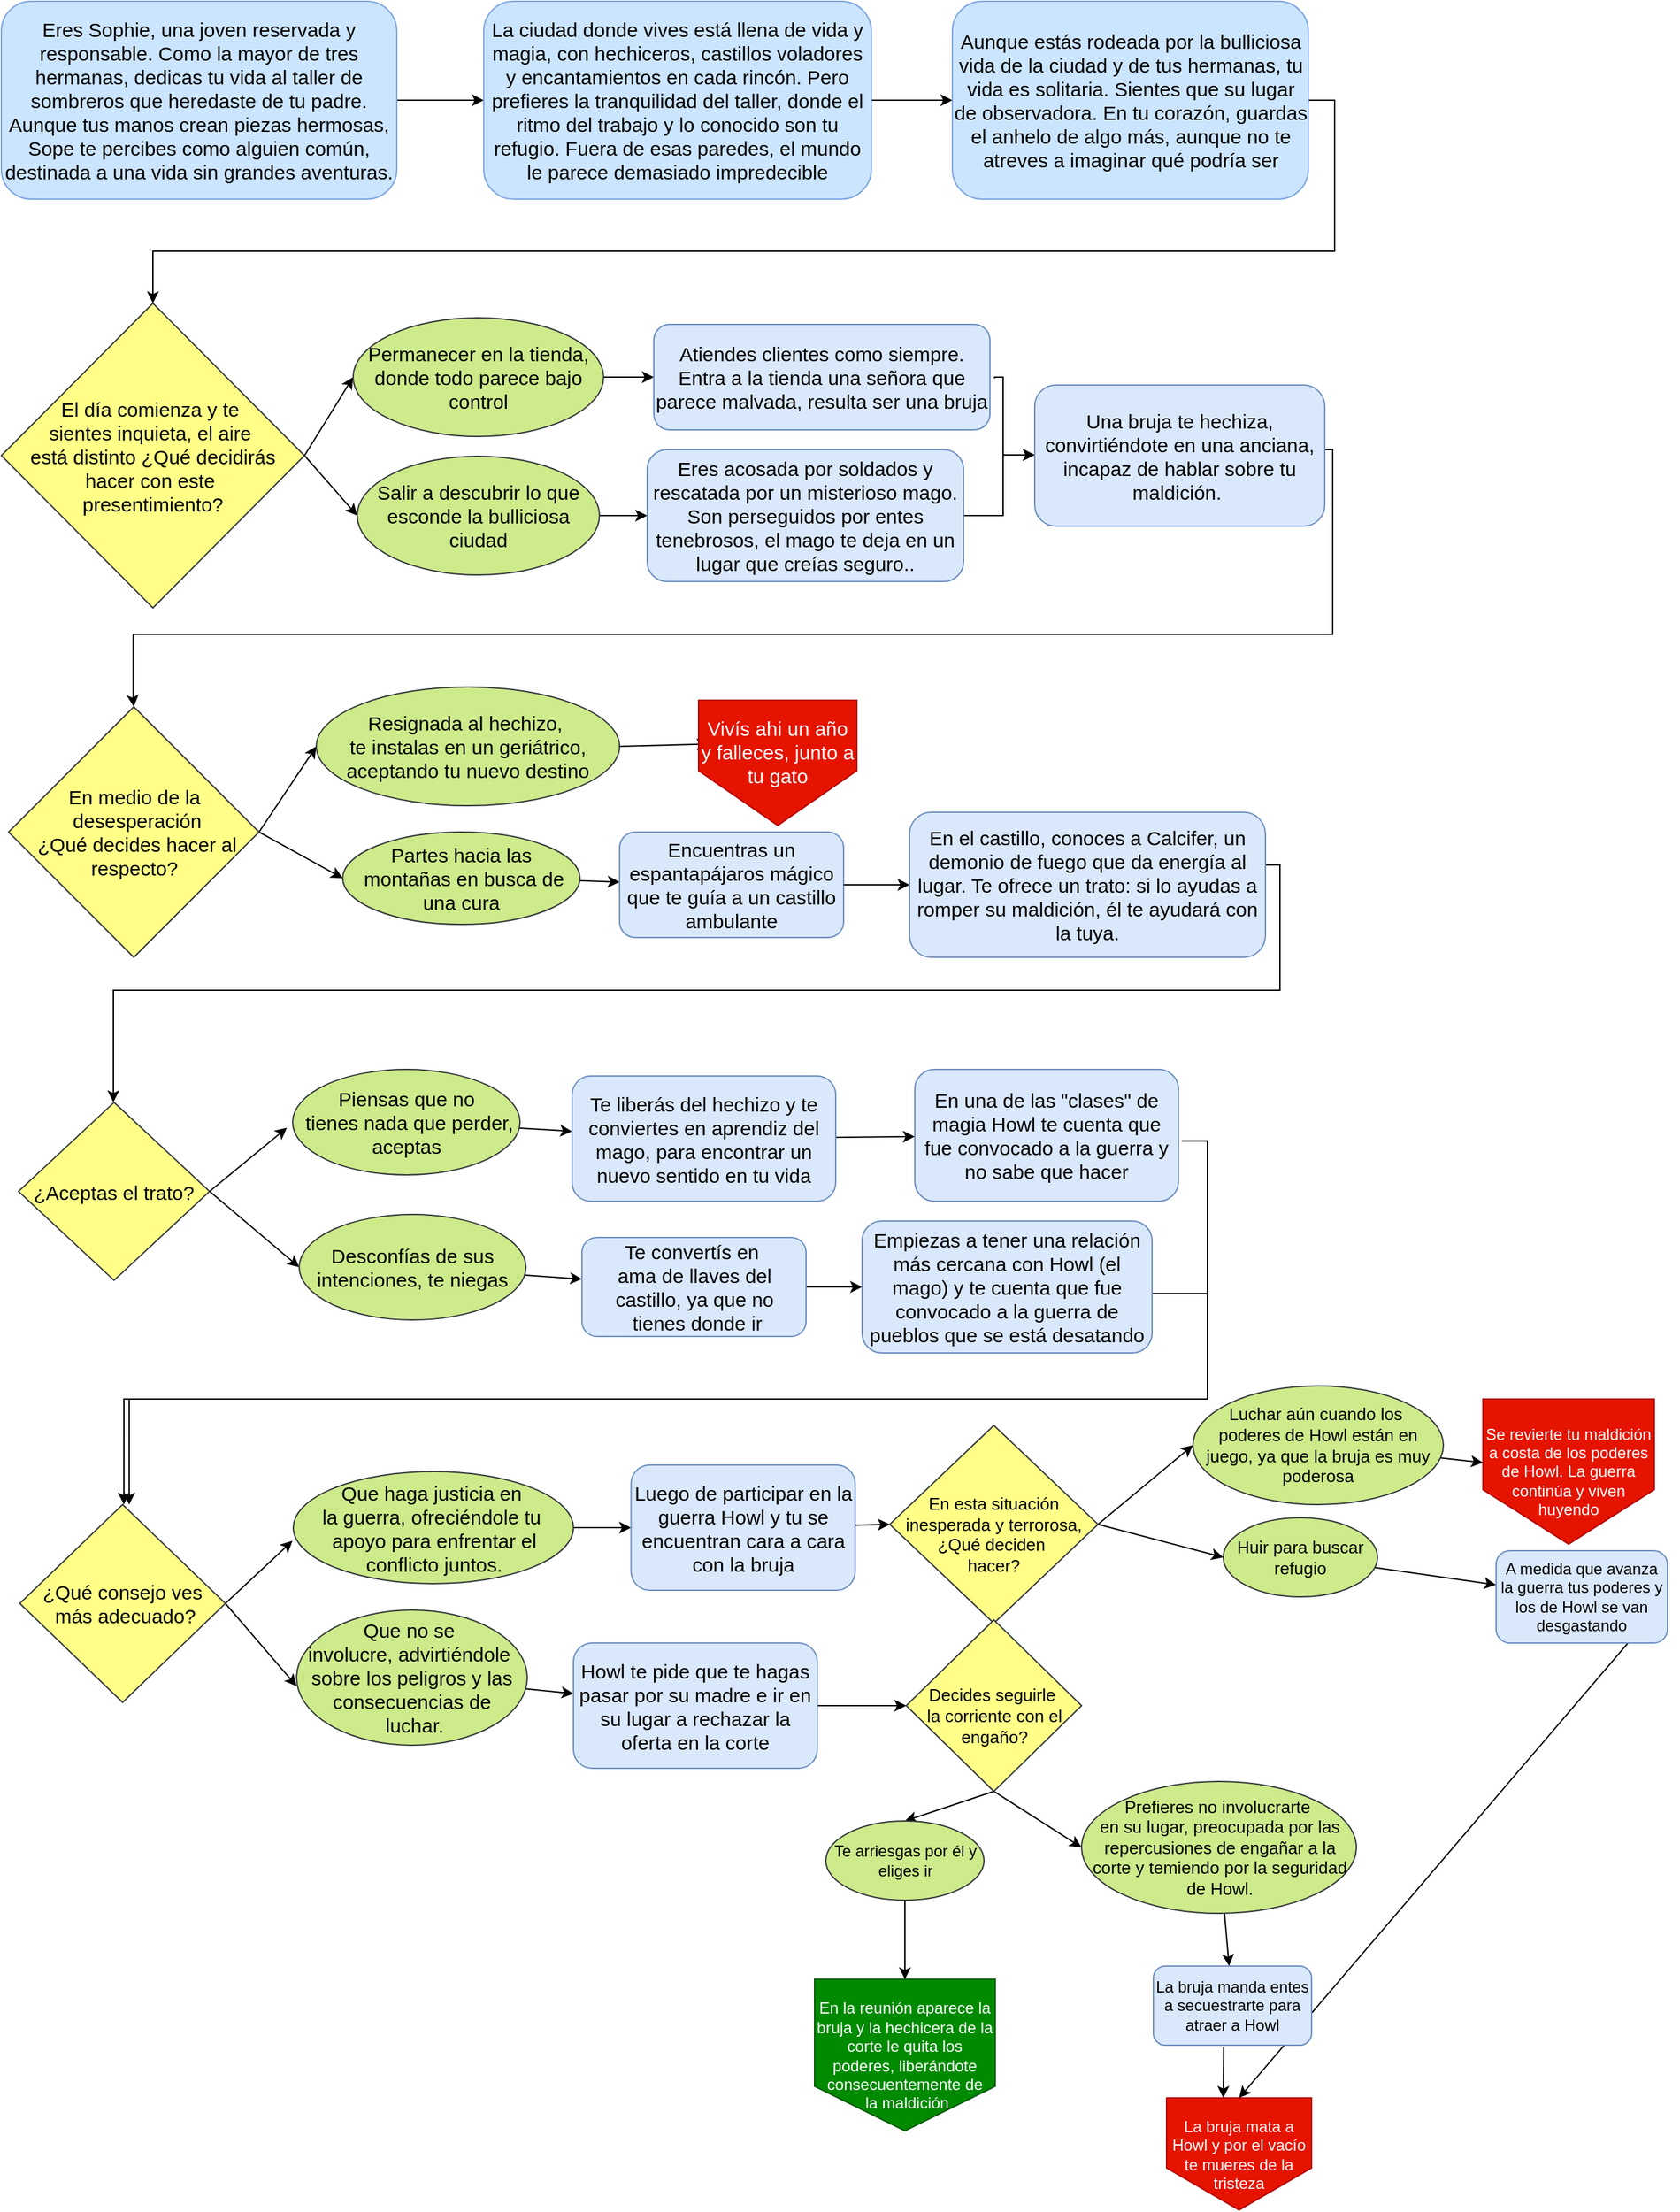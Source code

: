 <mxfile version="24.7.17">
  <diagram id="C5RBs43oDa-KdzZeNtuy" name="Page-1">
    <mxGraphModel dx="314" dy="2952" grid="1" gridSize="10" guides="1" tooltips="1" connect="1" arrows="1" fold="1" page="1" pageScale="1" pageWidth="200" pageHeight="700" math="0" shadow="0">
      <root>
        <mxCell id="WIyWlLk6GJQsqaUBKTNV-0" />
        <mxCell id="WIyWlLk6GJQsqaUBKTNV-1" parent="WIyWlLk6GJQsqaUBKTNV-0" />
        <mxCell id="tHahOKPxvCsYrug98zH9-2" value="" style="rounded=0;orthogonalLoop=1;jettySize=auto;html=1;" parent="WIyWlLk6GJQsqaUBKTNV-1" source="WIyWlLk6GJQsqaUBKTNV-3" target="tHahOKPxvCsYrug98zH9-0" edge="1">
          <mxGeometry relative="1" as="geometry" />
        </mxCell>
        <mxCell id="WIyWlLk6GJQsqaUBKTNV-3" value="&lt;div style=&quot;&quot;&gt;&lt;span style=&quot;font-size: 15px; background-color: initial;&quot;&gt;Eres Sophie, una joven reservada y responsable. Como la mayor de tres hermanas, dedicas tu vida al taller de sombreros que heredaste de tu padre. Aunque tus manos crean piezas hermosas, Sope te percibes como alguien común, destinada a una vida sin grandes aventuras.&lt;/span&gt;&lt;/div&gt;" style="rounded=1;whiteSpace=wrap;html=1;fontSize=12;glass=0;strokeWidth=1;shadow=0;fillColor=#cce5ff;strokeColor=#7EA6E0;align=center;" parent="WIyWlLk6GJQsqaUBKTNV-1" vertex="1">
          <mxGeometry x="30" y="-2780" width="300" height="150" as="geometry" />
        </mxCell>
        <mxCell id="unTZaBpB1VAai0DOxp5j-6" style="rounded=0;orthogonalLoop=1;jettySize=auto;html=1;exitX=1;exitY=0.5;exitDx=0;exitDy=0;entryX=0;entryY=0.5;entryDx=0;entryDy=0;fillColor=#e3c800;strokeColor=#000000;" parent="WIyWlLk6GJQsqaUBKTNV-1" source="unTZaBpB1VAai0DOxp5j-1" target="unTZaBpB1VAai0DOxp5j-2" edge="1">
          <mxGeometry relative="1" as="geometry" />
        </mxCell>
        <mxCell id="qpTZinKkhhto3AtR0Ls4-20" style="rounded=0;orthogonalLoop=1;jettySize=auto;html=1;exitX=1;exitY=0.5;exitDx=0;exitDy=0;entryX=0;entryY=0.5;entryDx=0;entryDy=0;fillColor=#e3c800;strokeColor=#000000;" parent="WIyWlLk6GJQsqaUBKTNV-1" source="unTZaBpB1VAai0DOxp5j-1" target="unTZaBpB1VAai0DOxp5j-4" edge="1">
          <mxGeometry relative="1" as="geometry" />
        </mxCell>
        <mxCell id="unTZaBpB1VAai0DOxp5j-1" value="&lt;font style=&quot;font-size: 15px;&quot;&gt;&lt;font style=&quot;font-size: 15px;&quot;&gt;El día comienza&lt;/font&gt;&lt;span style=&quot;background-color: initial;&quot;&gt;&amp;nbsp;y te&amp;nbsp;&lt;/span&gt;&lt;/font&gt;&lt;div style=&quot;font-size: 15px;&quot;&gt;&lt;font style=&quot;font-size: 15px;&quot;&gt;&lt;span style=&quot;background-color: initial;&quot;&gt;sientes&amp;nbsp;&lt;/span&gt;&lt;span style=&quot;background-color: initial;&quot;&gt;inquieta, el aire&amp;nbsp;&lt;/span&gt;&lt;/font&gt;&lt;/div&gt;&lt;div style=&quot;font-size: 15px;&quot;&gt;&lt;font style=&quot;font-size: 15px;&quot;&gt;&lt;span style=&quot;background-color: initial;&quot;&gt;está distinto&lt;/span&gt;&lt;span style=&quot;background-color: initial;&quot;&gt;&amp;nbsp;¿Qué decidirás hacer&amp;nbsp;&lt;/span&gt;&lt;span style=&quot;background-color: initial;&quot;&gt;con&amp;nbsp;&lt;/span&gt;&lt;span style=&quot;background-color: initial;&quot;&gt;este&amp;nbsp;&lt;/span&gt;&lt;/font&gt;&lt;/div&gt;&lt;div style=&quot;font-size: 15px;&quot;&gt;&lt;font style=&quot;font-size: 15px;&quot;&gt;&lt;span style=&quot;background-color: initial;&quot;&gt;presentimiento&lt;/span&gt;&lt;span style=&quot;background-color: initial;&quot;&gt;?&lt;/span&gt;&lt;/font&gt;&lt;/div&gt;" style="rhombus;whiteSpace=wrap;html=1;fillColor=#ffff88;strokeColor=#36393d;" parent="WIyWlLk6GJQsqaUBKTNV-1" vertex="1">
          <mxGeometry x="30" y="-2551" width="230" height="231" as="geometry" />
        </mxCell>
        <mxCell id="unTZaBpB1VAai0DOxp5j-11" value="" style="rounded=0;orthogonalLoop=1;jettySize=auto;html=1;fillColor=#60a917;strokeColor=#000000;entryX=0;entryY=0.5;entryDx=0;entryDy=0;" parent="WIyWlLk6GJQsqaUBKTNV-1" source="unTZaBpB1VAai0DOxp5j-2" target="qpTZinKkhhto3AtR0Ls4-0" edge="1">
          <mxGeometry relative="1" as="geometry">
            <mxPoint x="590" y="-2311.345" as="targetPoint" />
          </mxGeometry>
        </mxCell>
        <mxCell id="unTZaBpB1VAai0DOxp5j-2" value="&lt;font style=&quot;font-size: 15px;&quot;&gt;Permanecer en la tienda, donde todo parece bajo control&lt;/font&gt;" style="ellipse;whiteSpace=wrap;html=1;fillColor=#cdeb8b;strokeColor=#36393d;" parent="WIyWlLk6GJQsqaUBKTNV-1" vertex="1">
          <mxGeometry x="296.88" y="-2540" width="190" height="90" as="geometry" />
        </mxCell>
        <mxCell id="unTZaBpB1VAai0DOxp5j-15" value="" style="rounded=0;orthogonalLoop=1;jettySize=auto;html=1;fillColor=#60a917;strokeColor=#000000;" parent="WIyWlLk6GJQsqaUBKTNV-1" source="unTZaBpB1VAai0DOxp5j-4" target="qpTZinKkhhto3AtR0Ls4-8" edge="1">
          <mxGeometry relative="1" as="geometry">
            <mxPoint x="590.0" y="-2154.55" as="targetPoint" />
          </mxGeometry>
        </mxCell>
        <mxCell id="unTZaBpB1VAai0DOxp5j-4" value="&lt;font style=&quot;font-size: 15px;&quot;&gt;Salir a descubrir lo que esconde la bulliciosa ciudad&lt;/font&gt;" style="ellipse;whiteSpace=wrap;html=1;fillColor=#cdeb8b;strokeColor=#36393d;" parent="WIyWlLk6GJQsqaUBKTNV-1" vertex="1">
          <mxGeometry x="300" y="-2435" width="183.75" height="90" as="geometry" />
        </mxCell>
        <mxCell id="tHahOKPxvCsYrug98zH9-7" value="" style="edgeStyle=orthogonalEdgeStyle;rounded=0;orthogonalLoop=1;jettySize=auto;html=1;exitX=1.014;exitY=0.513;exitDx=0;exitDy=0;exitPerimeter=0;" parent="WIyWlLk6GJQsqaUBKTNV-1" source="qpTZinKkhhto3AtR0Ls4-0" target="qpTZinKkhhto3AtR0Ls4-10" edge="1">
          <mxGeometry relative="1" as="geometry">
            <Array as="points">
              <mxPoint x="784" y="-2495" />
              <mxPoint x="790" y="-2495" />
              <mxPoint x="790" y="-2436" />
            </Array>
          </mxGeometry>
        </mxCell>
        <mxCell id="qpTZinKkhhto3AtR0Ls4-0" value="&lt;font style=&quot;font-size: 15px;&quot;&gt;Atiendes clientes como siempre. Entra a la tienda una señora que parece malvada, resulta ser una bruja&lt;/font&gt;" style="whiteSpace=wrap;html=1;rounded=1;fillColor=#dae8fc;strokeColor=#6c8ebf;" parent="WIyWlLk6GJQsqaUBKTNV-1" vertex="1">
          <mxGeometry x="525" y="-2535" width="255" height="80" as="geometry" />
        </mxCell>
        <mxCell id="tHahOKPxvCsYrug98zH9-9" value="" style="edgeStyle=orthogonalEdgeStyle;rounded=0;orthogonalLoop=1;jettySize=auto;html=1;" parent="WIyWlLk6GJQsqaUBKTNV-1" source="qpTZinKkhhto3AtR0Ls4-8" target="qpTZinKkhhto3AtR0Ls4-10" edge="1">
          <mxGeometry relative="1" as="geometry">
            <Array as="points">
              <mxPoint x="790" y="-2390" />
              <mxPoint x="790" y="-2436" />
            </Array>
          </mxGeometry>
        </mxCell>
        <mxCell id="qpTZinKkhhto3AtR0Ls4-8" value="&lt;font style=&quot;font-size: 15px;&quot;&gt;Eres acosada por soldados y rescatada por un misterioso mago. Son perseguidos por entes tenebrosos, el mago te deja en un lugar  que creías seguro..&lt;/font&gt;" style="rounded=1;whiteSpace=wrap;html=1;fillColor=#dae8fc;strokeColor=#6c8ebf;" parent="WIyWlLk6GJQsqaUBKTNV-1" vertex="1">
          <mxGeometry x="520" y="-2440" width="240" height="100" as="geometry" />
        </mxCell>
        <mxCell id="tHahOKPxvCsYrug98zH9-13" style="edgeStyle=orthogonalEdgeStyle;rounded=0;orthogonalLoop=1;jettySize=auto;html=1;entryX=0.5;entryY=0;entryDx=0;entryDy=0;exitX=1;exitY=0.5;exitDx=0;exitDy=0;" parent="WIyWlLk6GJQsqaUBKTNV-1" source="qpTZinKkhhto3AtR0Ls4-10" target="tHahOKPxvCsYrug98zH9-6" edge="1">
          <mxGeometry relative="1" as="geometry">
            <mxPoint x="1030" y="-2440" as="sourcePoint" />
            <Array as="points">
              <mxPoint x="1034" y="-2440" />
              <mxPoint x="1040" y="-2440" />
              <mxPoint x="1040" y="-2300" />
              <mxPoint x="130" y="-2300" />
              <mxPoint x="130" y="-2250" />
              <mxPoint x="131" y="-2250" />
            </Array>
          </mxGeometry>
        </mxCell>
        <mxCell id="qpTZinKkhhto3AtR0Ls4-10" value="&lt;font style=&quot;font-size: 15px;&quot;&gt;Una bruja te hechiza, convirtiéndote en una anciana, incapaz de hablar sobre tu maldición.&amp;nbsp;&lt;/font&gt;" style="rounded=1;whiteSpace=wrap;html=1;fillColor=#dae8fc;strokeColor=#6c8ebf;" parent="WIyWlLk6GJQsqaUBKTNV-1" vertex="1">
          <mxGeometry x="814" y="-2489" width="220" height="107" as="geometry" />
        </mxCell>
        <mxCell id="qpTZinKkhhto3AtR0Ls4-120" value="" style="rounded=0;orthogonalLoop=1;jettySize=auto;html=1;fillColor=#e3c800;strokeColor=#000000;exitX=1;exitY=0.5;exitDx=0;exitDy=0;entryX=0;entryY=0.5;entryDx=0;entryDy=0;" parent="WIyWlLk6GJQsqaUBKTNV-1" source="tHahOKPxvCsYrug98zH9-6" target="qpTZinKkhhto3AtR0Ls4-119" edge="1">
          <mxGeometry relative="1" as="geometry">
            <mxPoint x="379" y="-2007" as="sourcePoint" />
            <mxPoint x="419.5" y="-2042" as="targetPoint" />
          </mxGeometry>
        </mxCell>
        <mxCell id="qpTZinKkhhto3AtR0Ls4-127" style="rounded=0;orthogonalLoop=1;jettySize=auto;html=1;exitX=1;exitY=0.5;exitDx=0;exitDy=0;entryX=0.063;entryY=0.35;entryDx=0;entryDy=0;entryPerimeter=0;" parent="WIyWlLk6GJQsqaUBKTNV-1" source="qpTZinKkhhto3AtR0Ls4-119" target="qpTZinKkhhto3AtR0Ls4-126" edge="1">
          <mxGeometry relative="1" as="geometry">
            <mxPoint x="609" y="-2042" as="targetPoint" />
            <mxPoint x="574.5" y="-2042" as="sourcePoint" />
          </mxGeometry>
        </mxCell>
        <mxCell id="qpTZinKkhhto3AtR0Ls4-119" value="&lt;font style=&quot;font-size: 15px;&quot;&gt;Resignada al hechizo,&amp;nbsp;&lt;/font&gt;&lt;div style=&quot;font-size: 15px;&quot;&gt;&lt;font style=&quot;font-size: 15px;&quot;&gt;te instalas en un geriátrico, aceptando tu nuevo destino&lt;/font&gt;&lt;/div&gt;" style="ellipse;whiteSpace=wrap;html=1;fillColor=#cdeb8b;strokeColor=#36393d;" parent="WIyWlLk6GJQsqaUBKTNV-1" vertex="1">
          <mxGeometry x="269" y="-2260" width="230" height="90" as="geometry" />
        </mxCell>
        <mxCell id="qpTZinKkhhto3AtR0Ls4-135" value="" style="rounded=0;orthogonalLoop=1;jettySize=auto;html=1;" parent="WIyWlLk6GJQsqaUBKTNV-1" source="qpTZinKkhhto3AtR0Ls4-122" target="qpTZinKkhhto3AtR0Ls4-131" edge="1">
          <mxGeometry relative="1" as="geometry" />
        </mxCell>
        <mxCell id="qpTZinKkhhto3AtR0Ls4-122" value="&lt;font style=&quot;font-size: 15px;&quot;&gt;Partes hacia las&lt;/font&gt;&lt;div&gt;&lt;font style=&quot;font-size: 15px;&quot;&gt;&amp;nbsp;montañas en busca de una cura&lt;/font&gt;&lt;/div&gt;" style="ellipse;whiteSpace=wrap;html=1;fillColor=#cdeb8b;strokeColor=#36393d;" parent="WIyWlLk6GJQsqaUBKTNV-1" vertex="1">
          <mxGeometry x="289" y="-2150" width="180" height="70" as="geometry" />
        </mxCell>
        <mxCell id="qpTZinKkhhto3AtR0Ls4-126" value="&lt;div style=&quot;font-size: 15px;&quot;&gt;&lt;font style=&quot;font-size: 15px;&quot;&gt;&lt;span style=&quot;background-color: initial;&quot;&gt;Vivís&lt;/span&gt;&lt;span style=&quot;background-color: initial;&quot; class=&quot;ql-cursor&quot;&gt;﻿&lt;/span&gt;&lt;span style=&quot;background-color: initial;&quot;&gt; ahi un año y falleces, junto a tu gato&lt;/span&gt;&lt;br&gt;&lt;/font&gt;&lt;/div&gt;&lt;div style=&quot;font-size: 15px;&quot;&gt;&lt;br&gt;&lt;/div&gt;" style="shape=offPageConnector;whiteSpace=wrap;html=1;fillColor=#e51400;fontColor=#ffffff;strokeColor=#B20000;size=0.437;" parent="WIyWlLk6GJQsqaUBKTNV-1" vertex="1">
          <mxGeometry x="559" y="-2250" width="120" height="95" as="geometry" />
        </mxCell>
        <mxCell id="qpTZinKkhhto3AtR0Ls4-131" value="&lt;font style=&quot;font-size: 15px;&quot;&gt;Encuentras un espantapájaros mágico que te guía a un castillo ambulante&lt;/font&gt;" style="rounded=1;whiteSpace=wrap;html=1;fillColor=#dae8fc;strokeColor=#6c8ebf;" parent="WIyWlLk6GJQsqaUBKTNV-1" vertex="1">
          <mxGeometry x="499" y="-2150" width="170" height="80" as="geometry" />
        </mxCell>
        <mxCell id="qpTZinKkhhto3AtR0Ls4-140" style="rounded=0;orthogonalLoop=1;jettySize=auto;html=1;entryX=0;entryY=0.5;entryDx=0;entryDy=0;fillColor=#0050ef;strokeColor=#000000;exitX=1;exitY=0.5;exitDx=0;exitDy=0;" parent="WIyWlLk6GJQsqaUBKTNV-1" source="qpTZinKkhhto3AtR0Ls4-131" target="qpTZinKkhhto3AtR0Ls4-138" edge="1">
          <mxGeometry relative="1" as="geometry">
            <mxPoint x="619" y="-2051.909" as="sourcePoint" />
          </mxGeometry>
        </mxCell>
        <mxCell id="tHahOKPxvCsYrug98zH9-15" style="edgeStyle=orthogonalEdgeStyle;rounded=0;orthogonalLoop=1;jettySize=auto;html=1;entryX=0.5;entryY=0;entryDx=0;entryDy=0;exitX=1;exitY=0.5;exitDx=0;exitDy=0;" parent="WIyWlLk6GJQsqaUBKTNV-1" target="qpTZinKkhhto3AtR0Ls4-144" edge="1" source="qpTZinKkhhto3AtR0Ls4-138">
          <mxGeometry relative="1" as="geometry">
            <mxPoint x="920" y="-1990" as="targetPoint" />
            <mxPoint x="860" y="-2130" as="sourcePoint" />
            <Array as="points">
              <mxPoint x="989" y="-2125" />
              <mxPoint x="1000" y="-2125" />
              <mxPoint x="1000" y="-2030" />
              <mxPoint x="115" y="-2030" />
              <mxPoint x="115" y="-1945" />
            </Array>
          </mxGeometry>
        </mxCell>
        <mxCell id="qpTZinKkhhto3AtR0Ls4-138" value="&lt;font style=&quot;font-size: 15px;&quot;&gt;En el castillo, conoces a Calcifer, un demonio de fuego que da energía al lugar. Te ofrece un trato: si lo ayudas a romper su maldición, él te ayudará con la tuya.&lt;/font&gt;" style="rounded=1;whiteSpace=wrap;html=1;fillColor=#dae8fc;strokeColor=#6c8ebf;" parent="WIyWlLk6GJQsqaUBKTNV-1" vertex="1">
          <mxGeometry x="719" y="-2165" width="270" height="110" as="geometry" />
        </mxCell>
        <mxCell id="qpTZinKkhhto3AtR0Ls4-148" style="rounded=0;orthogonalLoop=1;jettySize=auto;html=1;entryX=0;entryY=0.5;entryDx=0;entryDy=0;fillColor=#e3c800;strokeColor=#000000;exitX=1;exitY=0.5;exitDx=0;exitDy=0;" parent="WIyWlLk6GJQsqaUBKTNV-1" source="qpTZinKkhhto3AtR0Ls4-144" target="qpTZinKkhhto3AtR0Ls4-147" edge="1">
          <mxGeometry relative="1" as="geometry" />
        </mxCell>
        <mxCell id="qpTZinKkhhto3AtR0Ls4-144" value="&lt;font style=&quot;font-size: 15px;&quot;&gt;¿Aceptas el trato?&lt;/font&gt;" style="rhombus;whiteSpace=wrap;html=1;fillColor=#ffff88;strokeColor=#36393d;" parent="WIyWlLk6GJQsqaUBKTNV-1" vertex="1">
          <mxGeometry x="43" y="-1945" width="145" height="135" as="geometry" />
        </mxCell>
        <mxCell id="qpTZinKkhhto3AtR0Ls4-152" value="" style="rounded=0;orthogonalLoop=1;jettySize=auto;html=1;" parent="WIyWlLk6GJQsqaUBKTNV-1" source="qpTZinKkhhto3AtR0Ls4-145" target="qpTZinKkhhto3AtR0Ls4-151" edge="1">
          <mxGeometry relative="1" as="geometry" />
        </mxCell>
        <mxCell id="qpTZinKkhhto3AtR0Ls4-145" value="&lt;font style=&quot;font-size: 15px;&quot;&gt;Piensas que no&lt;/font&gt;&lt;div style=&quot;font-size: 15px;&quot;&gt;&lt;font style=&quot;font-size: 15px;&quot;&gt;&amp;nbsp;tienes nada que perder, aceptas&lt;/font&gt;&lt;/div&gt;" style="ellipse;whiteSpace=wrap;html=1;fillColor=#cdeb8b;strokeColor=#36393d;" parent="WIyWlLk6GJQsqaUBKTNV-1" vertex="1">
          <mxGeometry x="251" y="-1970" width="172.5" height="80" as="geometry" />
        </mxCell>
        <mxCell id="qpTZinKkhhto3AtR0Ls4-146" style="rounded=0;orthogonalLoop=1;jettySize=auto;html=1;entryX=-0.025;entryY=0.553;entryDx=0;entryDy=0;entryPerimeter=0;fillColor=#e3c800;strokeColor=#000000;exitX=1;exitY=0.5;exitDx=0;exitDy=0;" parent="WIyWlLk6GJQsqaUBKTNV-1" source="qpTZinKkhhto3AtR0Ls4-144" target="qpTZinKkhhto3AtR0Ls4-145" edge="1">
          <mxGeometry relative="1" as="geometry" />
        </mxCell>
        <mxCell id="qpTZinKkhhto3AtR0Ls4-150" value="" style="rounded=0;orthogonalLoop=1;jettySize=auto;html=1;" parent="WIyWlLk6GJQsqaUBKTNV-1" source="qpTZinKkhhto3AtR0Ls4-147" target="qpTZinKkhhto3AtR0Ls4-149" edge="1">
          <mxGeometry relative="1" as="geometry" />
        </mxCell>
        <mxCell id="qpTZinKkhhto3AtR0Ls4-147" value="&lt;font style=&quot;font-size: 15px;&quot;&gt;Desconfías de sus intenciones, te niegas&lt;/font&gt;" style="ellipse;whiteSpace=wrap;html=1;fillColor=#cdeb8b;strokeColor=#36393d;" parent="WIyWlLk6GJQsqaUBKTNV-1" vertex="1">
          <mxGeometry x="256" y="-1860" width="172" height="80" as="geometry" />
        </mxCell>
        <mxCell id="qpTZinKkhhto3AtR0Ls4-155" value="" style="rounded=0;orthogonalLoop=1;jettySize=auto;html=1;fillColor=#0050ef;strokeColor=#000000;" parent="WIyWlLk6GJQsqaUBKTNV-1" source="qpTZinKkhhto3AtR0Ls4-149" target="qpTZinKkhhto3AtR0Ls4-153" edge="1">
          <mxGeometry relative="1" as="geometry" />
        </mxCell>
        <mxCell id="qpTZinKkhhto3AtR0Ls4-149" value="&lt;font style=&quot;font-size: 15px;&quot;&gt;Te convertís en&amp;nbsp;&lt;/font&gt;&lt;div&gt;&lt;font style=&quot;font-size: 15px;&quot;&gt;ama de llaves del castillo, ya que no&lt;/font&gt;&lt;/div&gt;&lt;div&gt;&lt;font style=&quot;font-size: 15px;&quot;&gt;&amp;nbsp;tienes donde ir&lt;/font&gt;&lt;/div&gt;" style="rounded=1;whiteSpace=wrap;html=1;fillColor=#dae8fc;strokeColor=#6c8ebf;" parent="WIyWlLk6GJQsqaUBKTNV-1" vertex="1">
          <mxGeometry x="470.5" y="-1842.5" width="170" height="75" as="geometry" />
        </mxCell>
        <mxCell id="tHahOKPxvCsYrug98zH9-12" value="" style="rounded=0;orthogonalLoop=1;jettySize=auto;html=1;" parent="WIyWlLk6GJQsqaUBKTNV-1" source="qpTZinKkhhto3AtR0Ls4-151" target="tHahOKPxvCsYrug98zH9-11" edge="1">
          <mxGeometry relative="1" as="geometry" />
        </mxCell>
        <mxCell id="qpTZinKkhhto3AtR0Ls4-151" value="&lt;font style=&quot;font-size: 15px;&quot;&gt;Te liberás del hechizo y te conviertes en aprendiz del mago, para encontrar un nuevo sentido en tu vida&lt;/font&gt;" style="rounded=1;whiteSpace=wrap;html=1;fillColor=#dae8fc;strokeColor=#6c8ebf;" parent="WIyWlLk6GJQsqaUBKTNV-1" vertex="1">
          <mxGeometry x="463" y="-1965" width="200" height="95" as="geometry" />
        </mxCell>
        <mxCell id="DDcElULkbMWMPyxahOJU-7" style="edgeStyle=orthogonalEdgeStyle;rounded=0;orthogonalLoop=1;jettySize=auto;html=1;entryX=0.5;entryY=0;entryDx=0;entryDy=0;exitX=1;exitY=0.537;exitDx=0;exitDy=0;exitPerimeter=0;" edge="1" parent="WIyWlLk6GJQsqaUBKTNV-1" source="qpTZinKkhhto3AtR0Ls4-153">
          <mxGeometry relative="1" as="geometry">
            <mxPoint x="908" y="-1805" as="sourcePoint" />
            <mxPoint x="127" y="-1640" as="targetPoint" />
            <Array as="points">
              <mxPoint x="903" y="-1800" />
              <mxPoint x="945" y="-1800" />
              <mxPoint x="945" y="-1720" />
              <mxPoint x="127" y="-1720" />
            </Array>
          </mxGeometry>
        </mxCell>
        <mxCell id="qpTZinKkhhto3AtR0Ls4-153" value="&lt;font style=&quot;font-size: 15px;&quot;&gt;Empiezas a tener una relación más cercana con Howl (el mago) y te cuenta que fue convocado a la guerra de pueblos que se está desatando&lt;/font&gt;" style="rounded=1;whiteSpace=wrap;html=1;fillColor=#dae8fc;strokeColor=#6c8ebf;" parent="WIyWlLk6GJQsqaUBKTNV-1" vertex="1">
          <mxGeometry x="683" y="-1855" width="220" height="100" as="geometry" />
        </mxCell>
        <mxCell id="qpTZinKkhhto3AtR0Ls4-159" value="" style="rounded=0;orthogonalLoop=1;jettySize=auto;html=1;exitX=1;exitY=0.5;exitDx=0;exitDy=0;fillColor=#e3c800;strokeColor=#000000;entryX=-0.003;entryY=0.618;entryDx=0;entryDy=0;entryPerimeter=0;" parent="WIyWlLk6GJQsqaUBKTNV-1" source="qpTZinKkhhto3AtR0Ls4-156" target="qpTZinKkhhto3AtR0Ls4-158" edge="1">
          <mxGeometry relative="1" as="geometry">
            <mxPoint x="724" y="-1615" as="targetPoint" />
          </mxGeometry>
        </mxCell>
        <mxCell id="qpTZinKkhhto3AtR0Ls4-161" value="" style="rounded=0;orthogonalLoop=1;jettySize=auto;html=1;exitX=1;exitY=0.5;exitDx=0;exitDy=0;entryX=0;entryY=0.563;entryDx=0;entryDy=0;fillColor=#e3c800;strokeColor=#000000;entryPerimeter=0;" parent="WIyWlLk6GJQsqaUBKTNV-1" source="qpTZinKkhhto3AtR0Ls4-156" target="qpTZinKkhhto3AtR0Ls4-160" edge="1">
          <mxGeometry relative="1" as="geometry" />
        </mxCell>
        <mxCell id="qpTZinKkhhto3AtR0Ls4-156" value="&lt;font style=&quot;font-size: 15px;&quot;&gt;¿Qué consejo ves&lt;/font&gt;&lt;div style=&quot;font-size: 15px;&quot;&gt;&lt;font style=&quot;font-size: 15px;&quot;&gt;&amp;nbsp;más adecuado?&lt;/font&gt;&lt;/div&gt;" style="rhombus;whiteSpace=wrap;html=1;fillColor=#ffff88;strokeColor=#36393d;" parent="WIyWlLk6GJQsqaUBKTNV-1" vertex="1">
          <mxGeometry x="44" y="-1640" width="156" height="150" as="geometry" />
        </mxCell>
        <mxCell id="qpTZinKkhhto3AtR0Ls4-163" value="" style="rounded=0;orthogonalLoop=1;jettySize=auto;html=1;" parent="WIyWlLk6GJQsqaUBKTNV-1" source="qpTZinKkhhto3AtR0Ls4-158" target="qpTZinKkhhto3AtR0Ls4-162" edge="1">
          <mxGeometry relative="1" as="geometry" />
        </mxCell>
        <mxCell id="qpTZinKkhhto3AtR0Ls4-158" value="&lt;font style=&quot;font-size: 15px;&quot;&gt;Que haga justicia en&amp;nbsp;&lt;/font&gt;&lt;div&gt;&lt;font style=&quot;font-size: 15px;&quot;&gt;la&amp;nbsp;&lt;/font&gt;&lt;span style=&quot;font-size: 15px; background-color: initial;&quot;&gt;guerra, ofreciéndole tu&amp;nbsp;&lt;/span&gt;&lt;/div&gt;&lt;div&gt;&lt;span style=&quot;font-size: 15px; background-color: initial;&quot;&gt;apoyo para enfrentar el conflicto juntos.&lt;/span&gt;&lt;/div&gt;" style="ellipse;whiteSpace=wrap;html=1;fillColor=#cdeb8b;strokeColor=#36393d;" parent="WIyWlLk6GJQsqaUBKTNV-1" vertex="1">
          <mxGeometry x="251.5" y="-1665" width="212.5" height="85" as="geometry" />
        </mxCell>
        <mxCell id="qpTZinKkhhto3AtR0Ls4-165" value="" style="rounded=0;orthogonalLoop=1;jettySize=auto;html=1;" parent="WIyWlLk6GJQsqaUBKTNV-1" source="qpTZinKkhhto3AtR0Ls4-160" target="qpTZinKkhhto3AtR0Ls4-164" edge="1">
          <mxGeometry relative="1" as="geometry" />
        </mxCell>
        <mxCell id="qpTZinKkhhto3AtR0Ls4-160" value="&lt;font style=&quot;font-size: 15px;&quot;&gt;Que no se&amp;nbsp;&lt;/font&gt;&lt;div style=&quot;font-size: 15px;&quot;&gt;&lt;font style=&quot;font-size: 15px;&quot;&gt;involucre, advirtiéndole&amp;nbsp;&lt;/font&gt;&lt;/div&gt;&lt;div style=&quot;font-size: 15px;&quot;&gt;&lt;font style=&quot;font-size: 15px;&quot;&gt;sobre los peligros y las consecuencias de&lt;/font&gt;&lt;div style=&quot;&quot;&gt;&lt;font style=&quot;font-size: 15px;&quot;&gt;&amp;nbsp;luchar.&lt;/font&gt;&lt;/div&gt;&lt;/div&gt;" style="ellipse;whiteSpace=wrap;html=1;fillColor=#cdeb8b;strokeColor=#36393d;" parent="WIyWlLk6GJQsqaUBKTNV-1" vertex="1">
          <mxGeometry x="254" y="-1560" width="175" height="102.5" as="geometry" />
        </mxCell>
        <mxCell id="qpTZinKkhhto3AtR0Ls4-175" value="" style="edgeStyle=none;rounded=0;orthogonalLoop=1;jettySize=auto;html=1;entryX=0;entryY=0.5;entryDx=0;entryDy=0;" parent="WIyWlLk6GJQsqaUBKTNV-1" source="qpTZinKkhhto3AtR0Ls4-162" target="qpTZinKkhhto3AtR0Ls4-166" edge="1">
          <mxGeometry relative="1" as="geometry">
            <mxPoint x="734" y="-1635" as="targetPoint" />
          </mxGeometry>
        </mxCell>
        <mxCell id="qpTZinKkhhto3AtR0Ls4-162" value="&lt;font style=&quot;font-size: 15px;&quot;&gt;Luego de participar en la guerra&amp;nbsp;Howl y tu se encuentran cara a cara con la bruja&lt;/font&gt;" style="rounded=1;whiteSpace=wrap;html=1;fillColor=#dae8fc;strokeColor=#6c8ebf;" parent="WIyWlLk6GJQsqaUBKTNV-1" vertex="1">
          <mxGeometry x="507.75" y="-1670" width="170" height="95" as="geometry" />
        </mxCell>
        <mxCell id="qpTZinKkhhto3AtR0Ls4-176" value="" style="edgeStyle=none;rounded=0;orthogonalLoop=1;jettySize=auto;html=1;entryX=0;entryY=0.5;entryDx=0;entryDy=0;" parent="WIyWlLk6GJQsqaUBKTNV-1" source="qpTZinKkhhto3AtR0Ls4-164" target="qpTZinKkhhto3AtR0Ls4-174" edge="1">
          <mxGeometry relative="1" as="geometry" />
        </mxCell>
        <mxCell id="qpTZinKkhhto3AtR0Ls4-164" value="&lt;font style=&quot;font-size: 15px;&quot;&gt;Howl te pide que te hagas pasar por su madre e ir en su lugar a rechazar la oferta en la corte&lt;/font&gt;" style="rounded=1;whiteSpace=wrap;html=1;fillColor=#dae8fc;strokeColor=#6c8ebf;" parent="WIyWlLk6GJQsqaUBKTNV-1" vertex="1">
          <mxGeometry x="464" y="-1535" width="185" height="95" as="geometry" />
        </mxCell>
        <mxCell id="qpTZinKkhhto3AtR0Ls4-171" value="" style="edgeStyle=none;rounded=0;orthogonalLoop=1;jettySize=auto;html=1;exitX=1;exitY=0.5;exitDx=0;exitDy=0;entryX=0;entryY=0.5;entryDx=0;entryDy=0;fillColor=#e3c800;strokeColor=#000000;" parent="WIyWlLk6GJQsqaUBKTNV-1" source="qpTZinKkhhto3AtR0Ls4-166" target="qpTZinKkhhto3AtR0Ls4-170" edge="1">
          <mxGeometry relative="1" as="geometry">
            <mxPoint x="441" y="-1455" as="sourcePoint" />
          </mxGeometry>
        </mxCell>
        <mxCell id="qpTZinKkhhto3AtR0Ls4-173" value="" style="edgeStyle=none;rounded=0;orthogonalLoop=1;jettySize=auto;html=1;entryX=0;entryY=0.5;entryDx=0;entryDy=0;exitX=1;exitY=0.5;exitDx=0;exitDy=0;fillColor=#e3c800;strokeColor=#000000;" parent="WIyWlLk6GJQsqaUBKTNV-1" source="qpTZinKkhhto3AtR0Ls4-166" target="qpTZinKkhhto3AtR0Ls4-172" edge="1">
          <mxGeometry relative="1" as="geometry" />
        </mxCell>
        <mxCell id="qpTZinKkhhto3AtR0Ls4-166" value="&lt;div style=&quot;font-size: 13px;&quot;&gt;&lt;font style=&quot;font-size: 13px;&quot;&gt;&lt;br&gt;&lt;/font&gt;&lt;/div&gt;&lt;font style=&quot;font-size: 13px;&quot;&gt;En esta situación inesperada y terrorosa, ¿Qué deciden&amp;nbsp;&lt;/font&gt;&lt;div style=&quot;font-size: 13px;&quot;&gt;&lt;font style=&quot;font-size: 13px;&quot;&gt;hacer?&lt;/font&gt;&lt;/div&gt;" style="rhombus;whiteSpace=wrap;html=1;fillColor=#ffff88;strokeColor=#36393d;" parent="WIyWlLk6GJQsqaUBKTNV-1" vertex="1">
          <mxGeometry x="704" y="-1700" width="158" height="150" as="geometry" />
        </mxCell>
        <mxCell id="qpTZinKkhhto3AtR0Ls4-184" value="" style="edgeStyle=none;rounded=0;orthogonalLoop=1;jettySize=auto;html=1;" parent="WIyWlLk6GJQsqaUBKTNV-1" source="qpTZinKkhhto3AtR0Ls4-170" target="qpTZinKkhhto3AtR0Ls4-183" edge="1">
          <mxGeometry relative="1" as="geometry" />
        </mxCell>
        <mxCell id="qpTZinKkhhto3AtR0Ls4-170" value="&lt;font style=&quot;font-size: 13px;&quot;&gt;Luchar aún cuando los&amp;nbsp;&lt;/font&gt;&lt;div&gt;&lt;font style=&quot;font-size: 13px;&quot;&gt;poderes de Howl están en juego, ya que la bruja es muy poderosa&lt;/font&gt;&lt;/div&gt;" style="ellipse;whiteSpace=wrap;html=1;fillColor=#cdeb8b;strokeColor=#36393d;" parent="WIyWlLk6GJQsqaUBKTNV-1" vertex="1">
          <mxGeometry x="934" y="-1730" width="190" height="90" as="geometry" />
        </mxCell>
        <mxCell id="qpTZinKkhhto3AtR0Ls4-186" value="" style="edgeStyle=none;rounded=0;orthogonalLoop=1;jettySize=auto;html=1;" parent="WIyWlLk6GJQsqaUBKTNV-1" source="qpTZinKkhhto3AtR0Ls4-172" target="qpTZinKkhhto3AtR0Ls4-185" edge="1">
          <mxGeometry relative="1" as="geometry" />
        </mxCell>
        <mxCell id="qpTZinKkhhto3AtR0Ls4-172" value="&lt;font style=&quot;font-size: 13px;&quot;&gt;Huir para buscar refugio&lt;/font&gt;" style="ellipse;whiteSpace=wrap;html=1;fillColor=#cdeb8b;strokeColor=#36393d;" parent="WIyWlLk6GJQsqaUBKTNV-1" vertex="1">
          <mxGeometry x="957" y="-1630" width="117" height="60" as="geometry" />
        </mxCell>
        <mxCell id="qpTZinKkhhto3AtR0Ls4-178" value="" style="edgeStyle=none;rounded=0;orthogonalLoop=1;jettySize=auto;html=1;exitX=0.5;exitY=1;exitDx=0;exitDy=0;fillColor=#e3c800;strokeColor=#000000;entryX=0.5;entryY=0;entryDx=0;entryDy=0;" parent="WIyWlLk6GJQsqaUBKTNV-1" source="qpTZinKkhhto3AtR0Ls4-174" target="qpTZinKkhhto3AtR0Ls4-177" edge="1">
          <mxGeometry relative="1" as="geometry" />
        </mxCell>
        <mxCell id="qpTZinKkhhto3AtR0Ls4-180" value="" style="edgeStyle=none;rounded=0;orthogonalLoop=1;jettySize=auto;html=1;entryX=0;entryY=0.5;entryDx=0;entryDy=0;exitX=0.5;exitY=1;exitDx=0;exitDy=0;fillColor=#e3c800;strokeColor=#000000;" parent="WIyWlLk6GJQsqaUBKTNV-1" source="qpTZinKkhhto3AtR0Ls4-174" target="qpTZinKkhhto3AtR0Ls4-179" edge="1">
          <mxGeometry relative="1" as="geometry" />
        </mxCell>
        <mxCell id="qpTZinKkhhto3AtR0Ls4-174" value="&lt;div&gt;&lt;br&gt;&lt;/div&gt;&lt;font style=&quot;font-size: 13px;&quot;&gt;Decides seguirle&amp;nbsp;&lt;/font&gt;&lt;div style=&quot;font-size: 13px;&quot;&gt;&lt;font style=&quot;font-size: 13px;&quot;&gt;la corriente con el engaño?&lt;/font&gt;&lt;/div&gt;" style="rhombus;whiteSpace=wrap;html=1;fillColor=#ffff88;strokeColor=#36393d;" parent="WIyWlLk6GJQsqaUBKTNV-1" vertex="1">
          <mxGeometry x="716.5" y="-1552.5" width="133" height="130" as="geometry" />
        </mxCell>
        <mxCell id="qpTZinKkhhto3AtR0Ls4-182" value="" style="edgeStyle=none;rounded=0;orthogonalLoop=1;jettySize=auto;html=1;entryX=0.5;entryY=0;entryDx=0;entryDy=0;" parent="WIyWlLk6GJQsqaUBKTNV-1" source="qpTZinKkhhto3AtR0Ls4-177" edge="1" target="qpTZinKkhhto3AtR0Ls4-200">
          <mxGeometry relative="1" as="geometry">
            <mxPoint x="644" y="-1277.5" as="targetPoint" />
          </mxGeometry>
        </mxCell>
        <mxCell id="qpTZinKkhhto3AtR0Ls4-177" value="Te arriesgas por él y eliges ir" style="ellipse;whiteSpace=wrap;html=1;fillColor=#cdeb8b;strokeColor=#36393d;" parent="WIyWlLk6GJQsqaUBKTNV-1" vertex="1">
          <mxGeometry x="655.5" y="-1400" width="120" height="60" as="geometry" />
        </mxCell>
        <mxCell id="qpTZinKkhhto3AtR0Ls4-193" value="" style="edgeStyle=none;rounded=0;orthogonalLoop=1;jettySize=auto;html=1;" parent="WIyWlLk6GJQsqaUBKTNV-1" source="qpTZinKkhhto3AtR0Ls4-179" target="qpTZinKkhhto3AtR0Ls4-192" edge="1">
          <mxGeometry relative="1" as="geometry" />
        </mxCell>
        <mxCell id="qpTZinKkhhto3AtR0Ls4-179" value="&lt;font style=&quot;font-size: 13px;&quot;&gt;Prefieres no involucrarte&amp;nbsp;&lt;/font&gt;&lt;div style=&quot;font-size: 13px;&quot;&gt;&lt;font style=&quot;font-size: 13px;&quot;&gt;en su lugar, preocupada por las repercusiones de engañar a la corte y temiendo por la seguridad de Howl.&lt;/font&gt;&lt;/div&gt;" style="ellipse;whiteSpace=wrap;html=1;fillColor=#cdeb8b;strokeColor=#36393d;" parent="WIyWlLk6GJQsqaUBKTNV-1" vertex="1">
          <mxGeometry x="849.5" y="-1430" width="208.5" height="100" as="geometry" />
        </mxCell>
        <mxCell id="qpTZinKkhhto3AtR0Ls4-183" value="&lt;div&gt;Se revierte tu maldición a costa de los poderes de Howl. La guerra continúa y viven huyendo&lt;br&gt;&lt;/div&gt;" style="shape=offPageConnector;whiteSpace=wrap;html=1;fillColor=#e51400;fontColor=#ffffff;strokeColor=#B20000;" parent="WIyWlLk6GJQsqaUBKTNV-1" vertex="1">
          <mxGeometry x="1154" y="-1720" width="130" height="110" as="geometry" />
        </mxCell>
        <mxCell id="qpTZinKkhhto3AtR0Ls4-199" value="" style="edgeStyle=none;rounded=0;orthogonalLoop=1;jettySize=auto;html=1;entryX=0.5;entryY=0;entryDx=0;entryDy=0;exitX=1;exitY=0.5;exitDx=0;exitDy=0;" parent="WIyWlLk6GJQsqaUBKTNV-1" source="qpTZinKkhhto3AtR0Ls4-185" target="qpTZinKkhhto3AtR0Ls4-194" edge="1">
          <mxGeometry relative="1" as="geometry" />
        </mxCell>
        <mxCell id="qpTZinKkhhto3AtR0Ls4-185" value="A medida que avanza la guerra tus poderes y los de Howl se van desgastando" style="rounded=1;whiteSpace=wrap;html=1;fillColor=#dae8fc;strokeColor=#6c8ebf;" parent="WIyWlLk6GJQsqaUBKTNV-1" vertex="1">
          <mxGeometry x="1164" y="-1605" width="130" height="70" as="geometry" />
        </mxCell>
        <mxCell id="qpTZinKkhhto3AtR0Ls4-188" style="edgeStyle=none;rounded=0;orthogonalLoop=1;jettySize=auto;html=1;exitX=0.75;exitY=1;exitDx=0;exitDy=0;" parent="WIyWlLk6GJQsqaUBKTNV-1" edge="1">
          <mxGeometry relative="1" as="geometry">
            <mxPoint x="609" y="-1235" as="sourcePoint" />
            <mxPoint x="609" y="-1235" as="targetPoint" />
          </mxGeometry>
        </mxCell>
        <mxCell id="qpTZinKkhhto3AtR0Ls4-195" value="" style="edgeStyle=none;rounded=0;orthogonalLoop=1;jettySize=auto;html=1;exitX=0.444;exitY=1.023;exitDx=0;exitDy=0;exitPerimeter=0;" parent="WIyWlLk6GJQsqaUBKTNV-1" source="qpTZinKkhhto3AtR0Ls4-192" edge="1">
          <mxGeometry relative="1" as="geometry">
            <mxPoint x="981.568" y="-1191.67" as="sourcePoint" />
            <mxPoint x="957" y="-1190" as="targetPoint" />
          </mxGeometry>
        </mxCell>
        <mxCell id="qpTZinKkhhto3AtR0Ls4-192" value="La bruja manda entes a secuestrarte para atraer a Howl" style="rounded=1;whiteSpace=wrap;html=1;fillColor=#dae8fc;strokeColor=#6c8ebf;" parent="WIyWlLk6GJQsqaUBKTNV-1" vertex="1">
          <mxGeometry x="904" y="-1290" width="120" height="60" as="geometry" />
        </mxCell>
        <mxCell id="qpTZinKkhhto3AtR0Ls4-194" value="&lt;div&gt;La bruja mata a Howl y por el vacío te mueres de la tristeza&lt;br&gt;&lt;/div&gt;" style="shape=offPageConnector;whiteSpace=wrap;html=1;fillColor=#e51400;fontColor=#ffffff;strokeColor=#B20000;" parent="WIyWlLk6GJQsqaUBKTNV-1" vertex="1">
          <mxGeometry x="914" y="-1190" width="110" height="85" as="geometry" />
        </mxCell>
        <mxCell id="qpTZinKkhhto3AtR0Ls4-200" value="En la reunión aparece la bruja y la hechicera de la corte le quita los poderes, liberándote consecuentemente de&lt;div&gt;&amp;nbsp;la maldición&lt;/div&gt;" style="shape=offPageConnector;whiteSpace=wrap;html=1;fillColor=#008a00;fontColor=#ffffff;strokeColor=#005700;size=0.294;" parent="WIyWlLk6GJQsqaUBKTNV-1" vertex="1">
          <mxGeometry x="647" y="-1280" width="137" height="115" as="geometry" />
        </mxCell>
        <mxCell id="tHahOKPxvCsYrug98zH9-3" value="" style="rounded=0;orthogonalLoop=1;jettySize=auto;html=1;" parent="WIyWlLk6GJQsqaUBKTNV-1" source="tHahOKPxvCsYrug98zH9-0" target="tHahOKPxvCsYrug98zH9-1" edge="1">
          <mxGeometry relative="1" as="geometry" />
        </mxCell>
        <mxCell id="tHahOKPxvCsYrug98zH9-0" value="&lt;font style=&quot;font-size: 15px;&quot;&gt;La ciudad donde vives está llena de vida y magia, con hechiceros, castillos voladores y encantamientos en cada rincón. Pero prefieres la tranquilidad del taller, donde el ritmo del trabajo y lo conocido son tu refugio. Fuera de esas paredes, el mundo le parece demasiado impredecible&lt;/font&gt;" style="rounded=1;whiteSpace=wrap;html=1;fontSize=12;glass=0;strokeWidth=1;shadow=0;fillColor=#cce5ff;strokeColor=#7EA6E0;" parent="WIyWlLk6GJQsqaUBKTNV-1" vertex="1">
          <mxGeometry x="396" y="-2780" width="294" height="150" as="geometry" />
        </mxCell>
        <mxCell id="tHahOKPxvCsYrug98zH9-4" style="edgeStyle=orthogonalEdgeStyle;rounded=0;orthogonalLoop=1;jettySize=auto;html=1;exitX=1;exitY=0.5;exitDx=0;exitDy=0;" parent="WIyWlLk6GJQsqaUBKTNV-1" source="tHahOKPxvCsYrug98zH9-1" target="unTZaBpB1VAai0DOxp5j-1" edge="1">
          <mxGeometry relative="1" as="geometry" />
        </mxCell>
        <mxCell id="tHahOKPxvCsYrug98zH9-1" value="&lt;font style=&quot;font-size: 15px;&quot;&gt;Aunque estás rodeada por la bulliciosa vida de la ciudad y de tus hermanas, tu vida es solitaria. Sientes que su lugar de observadora. En tu corazón, guardas el anhelo de algo más, aunque no te atreves a imaginar qué podría ser&lt;/font&gt;" style="rounded=1;whiteSpace=wrap;html=1;fontSize=12;glass=0;strokeWidth=1;shadow=0;fillColor=#cce5ff;strokeColor=#7EA6E0;" parent="WIyWlLk6GJQsqaUBKTNV-1" vertex="1">
          <mxGeometry x="751.5" y="-2780" width="270" height="150" as="geometry" />
        </mxCell>
        <mxCell id="DDcElULkbMWMPyxahOJU-0" value="" style="rounded=0;orthogonalLoop=1;jettySize=auto;html=1;exitX=1;exitY=0.5;exitDx=0;exitDy=0;entryX=0;entryY=0.5;entryDx=0;entryDy=0;" edge="1" parent="WIyWlLk6GJQsqaUBKTNV-1" source="tHahOKPxvCsYrug98zH9-6" target="qpTZinKkhhto3AtR0Ls4-122">
          <mxGeometry relative="1" as="geometry" />
        </mxCell>
        <mxCell id="tHahOKPxvCsYrug98zH9-6" value="&lt;div style=&quot;font-size: 15px;&quot;&gt;&lt;font style=&quot;font-size: 15px;&quot;&gt;En medio de la&lt;/font&gt;&lt;/div&gt;&lt;div style=&quot;font-size: 15px;&quot;&gt;&lt;font style=&quot;font-size: 15px;&quot;&gt;&amp;nbsp;desesperación&lt;/font&gt;&lt;/div&gt;&lt;div style=&quot;font-size: 15px;&quot;&gt;&lt;font style=&quot;font-size: 15px;&quot;&gt;&amp;nbsp;¿Qué decides hacer al respecto?&lt;/font&gt;&lt;/div&gt;" style="rhombus;whiteSpace=wrap;html=1;fillColor=#ffff88;strokeColor=#36393d;" parent="WIyWlLk6GJQsqaUBKTNV-1" vertex="1">
          <mxGeometry x="35.5" y="-2245" width="190" height="190" as="geometry" />
        </mxCell>
        <mxCell id="DDcElULkbMWMPyxahOJU-2" style="edgeStyle=orthogonalEdgeStyle;rounded=0;orthogonalLoop=1;jettySize=auto;html=1;exitX=0.998;exitY=0.543;exitDx=0;exitDy=0;entryX=0.487;entryY=0;entryDx=0;entryDy=0;exitPerimeter=0;entryPerimeter=0;" edge="1" parent="WIyWlLk6GJQsqaUBKTNV-1">
          <mxGeometry relative="1" as="geometry">
            <mxPoint x="122.972" y="-1640" as="targetPoint" />
            <mxPoint x="925.6" y="-1915.7" as="sourcePoint" />
            <Array as="points">
              <mxPoint x="945" y="-1916" />
              <mxPoint x="945" y="-1720" />
              <mxPoint x="123" y="-1720" />
            </Array>
          </mxGeometry>
        </mxCell>
        <mxCell id="tHahOKPxvCsYrug98zH9-11" value="&lt;font style=&quot;font-size: 15px;&quot;&gt;En una de las &quot;clases&quot; de magia Howl te cuenta que fue convocado a la guerra y no&amp;nbsp;&lt;/font&gt;&lt;span style=&quot;font-size: 15px; background-color: initial;&quot;&gt;sabe que hacer&lt;/span&gt;" style="rounded=1;whiteSpace=wrap;html=1;fillColor=#dae8fc;strokeColor=#6c8ebf;" parent="WIyWlLk6GJQsqaUBKTNV-1" vertex="1">
          <mxGeometry x="723" y="-1970" width="200" height="100" as="geometry" />
        </mxCell>
      </root>
    </mxGraphModel>
  </diagram>
</mxfile>

